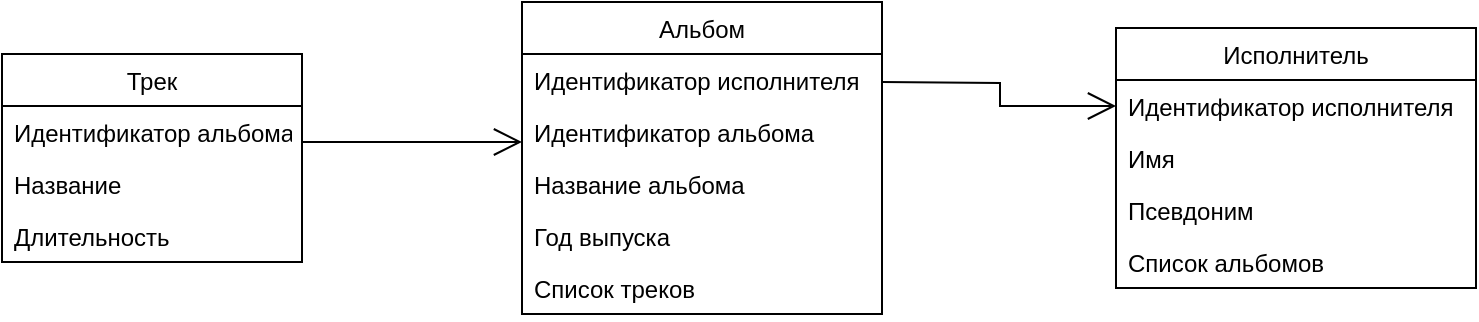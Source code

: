 <mxfile version="15.5.0" type="github">
  <diagram id="Cir8H9TM9YmpbVnYc76L" name="Page-1">
    <mxGraphModel dx="1185" dy="588" grid="1" gridSize="10" guides="1" tooltips="1" connect="1" arrows="1" fold="1" page="1" pageScale="1" pageWidth="827" pageHeight="1169" math="0" shadow="0">
      <root>
        <mxCell id="0" />
        <mxCell id="1" parent="0" />
        <mxCell id="T0phkZlXJ8D7MAq81V30-5" value="Трек" style="swimlane;fontStyle=0;childLayout=stackLayout;horizontal=1;startSize=26;fillColor=none;horizontalStack=0;resizeParent=1;resizeParentMax=0;resizeLast=0;collapsible=1;marginBottom=0;" vertex="1" parent="1">
          <mxGeometry x="90" y="316" width="150" height="104" as="geometry" />
        </mxCell>
        <mxCell id="T0phkZlXJ8D7MAq81V30-6" value="Идентификатор альбома" style="text;strokeColor=none;fillColor=none;align=left;verticalAlign=top;spacingLeft=4;spacingRight=4;overflow=hidden;rotatable=0;points=[[0,0.5],[1,0.5]];portConstraint=eastwest;" vertex="1" parent="T0phkZlXJ8D7MAq81V30-5">
          <mxGeometry y="26" width="150" height="26" as="geometry" />
        </mxCell>
        <mxCell id="T0phkZlXJ8D7MAq81V30-7" value="Название" style="text;strokeColor=none;fillColor=none;align=left;verticalAlign=top;spacingLeft=4;spacingRight=4;overflow=hidden;rotatable=0;points=[[0,0.5],[1,0.5]];portConstraint=eastwest;" vertex="1" parent="T0phkZlXJ8D7MAq81V30-5">
          <mxGeometry y="52" width="150" height="26" as="geometry" />
        </mxCell>
        <mxCell id="T0phkZlXJ8D7MAq81V30-8" value="Длительность" style="text;strokeColor=none;fillColor=none;align=left;verticalAlign=top;spacingLeft=4;spacingRight=4;overflow=hidden;rotatable=0;points=[[0,0.5],[1,0.5]];portConstraint=eastwest;" vertex="1" parent="T0phkZlXJ8D7MAq81V30-5">
          <mxGeometry y="78" width="150" height="26" as="geometry" />
        </mxCell>
        <mxCell id="T0phkZlXJ8D7MAq81V30-9" value="Альбом" style="swimlane;fontStyle=0;childLayout=stackLayout;horizontal=1;startSize=26;fillColor=none;horizontalStack=0;resizeParent=1;resizeParentMax=0;resizeLast=0;collapsible=1;marginBottom=0;" vertex="1" parent="1">
          <mxGeometry x="350" y="290" width="180" height="156" as="geometry" />
        </mxCell>
        <mxCell id="T0phkZlXJ8D7MAq81V30-10" value="Идентификатор исполнителя" style="text;strokeColor=none;fillColor=none;align=left;verticalAlign=top;spacingLeft=4;spacingRight=4;overflow=hidden;rotatable=0;points=[[0,0.5],[1,0.5]];portConstraint=eastwest;" vertex="1" parent="T0phkZlXJ8D7MAq81V30-9">
          <mxGeometry y="26" width="180" height="26" as="geometry" />
        </mxCell>
        <mxCell id="T0phkZlXJ8D7MAq81V30-11" value="Идентификатор альбома" style="text;strokeColor=none;fillColor=none;align=left;verticalAlign=top;spacingLeft=4;spacingRight=4;overflow=hidden;rotatable=0;points=[[0,0.5],[1,0.5]];portConstraint=eastwest;" vertex="1" parent="T0phkZlXJ8D7MAq81V30-9">
          <mxGeometry y="52" width="180" height="26" as="geometry" />
        </mxCell>
        <mxCell id="T0phkZlXJ8D7MAq81V30-12" value="Название альбома" style="text;strokeColor=none;fillColor=none;align=left;verticalAlign=top;spacingLeft=4;spacingRight=4;overflow=hidden;rotatable=0;points=[[0,0.5],[1,0.5]];portConstraint=eastwest;" vertex="1" parent="T0phkZlXJ8D7MAq81V30-9">
          <mxGeometry y="78" width="180" height="26" as="geometry" />
        </mxCell>
        <mxCell id="T0phkZlXJ8D7MAq81V30-18" value="Год выпуска" style="text;strokeColor=none;fillColor=none;align=left;verticalAlign=top;spacingLeft=4;spacingRight=4;overflow=hidden;rotatable=0;points=[[0,0.5],[1,0.5]];portConstraint=eastwest;" vertex="1" parent="T0phkZlXJ8D7MAq81V30-9">
          <mxGeometry y="104" width="180" height="26" as="geometry" />
        </mxCell>
        <mxCell id="T0phkZlXJ8D7MAq81V30-19" value="Список треков" style="text;strokeColor=none;fillColor=none;align=left;verticalAlign=top;spacingLeft=4;spacingRight=4;overflow=hidden;rotatable=0;points=[[0,0.5],[1,0.5]];portConstraint=eastwest;" vertex="1" parent="T0phkZlXJ8D7MAq81V30-9">
          <mxGeometry y="130" width="180" height="26" as="geometry" />
        </mxCell>
        <mxCell id="T0phkZlXJ8D7MAq81V30-13" value="Исполнитель" style="swimlane;fontStyle=0;childLayout=stackLayout;horizontal=1;startSize=26;fillColor=none;horizontalStack=0;resizeParent=1;resizeParentMax=0;resizeLast=0;collapsible=1;marginBottom=0;" vertex="1" parent="1">
          <mxGeometry x="647" y="303" width="180" height="130" as="geometry" />
        </mxCell>
        <mxCell id="T0phkZlXJ8D7MAq81V30-14" value="Идентификатор исполнителя" style="text;strokeColor=none;fillColor=none;align=left;verticalAlign=top;spacingLeft=4;spacingRight=4;overflow=hidden;rotatable=0;points=[[0,0.5],[1,0.5]];portConstraint=eastwest;" vertex="1" parent="T0phkZlXJ8D7MAq81V30-13">
          <mxGeometry y="26" width="180" height="26" as="geometry" />
        </mxCell>
        <mxCell id="T0phkZlXJ8D7MAq81V30-15" value="Имя" style="text;strokeColor=none;fillColor=none;align=left;verticalAlign=top;spacingLeft=4;spacingRight=4;overflow=hidden;rotatable=0;points=[[0,0.5],[1,0.5]];portConstraint=eastwest;" vertex="1" parent="T0phkZlXJ8D7MAq81V30-13">
          <mxGeometry y="52" width="180" height="26" as="geometry" />
        </mxCell>
        <mxCell id="T0phkZlXJ8D7MAq81V30-16" value="Псевдоним" style="text;strokeColor=none;fillColor=none;align=left;verticalAlign=top;spacingLeft=4;spacingRight=4;overflow=hidden;rotatable=0;points=[[0,0.5],[1,0.5]];portConstraint=eastwest;" vertex="1" parent="T0phkZlXJ8D7MAq81V30-13">
          <mxGeometry y="78" width="180" height="26" as="geometry" />
        </mxCell>
        <mxCell id="T0phkZlXJ8D7MAq81V30-17" value="Список альбомов" style="text;strokeColor=none;fillColor=none;align=left;verticalAlign=top;spacingLeft=4;spacingRight=4;overflow=hidden;rotatable=0;points=[[0,0.5],[1,0.5]];portConstraint=eastwest;" vertex="1" parent="T0phkZlXJ8D7MAq81V30-13">
          <mxGeometry y="104" width="180" height="26" as="geometry" />
        </mxCell>
        <mxCell id="T0phkZlXJ8D7MAq81V30-23" value="" style="endArrow=open;endFill=1;endSize=12;html=1;rounded=0;edgeStyle=orthogonalEdgeStyle;" edge="1" parent="1">
          <mxGeometry width="160" relative="1" as="geometry">
            <mxPoint x="240" y="360" as="sourcePoint" />
            <mxPoint x="350" y="360" as="targetPoint" />
          </mxGeometry>
        </mxCell>
        <mxCell id="T0phkZlXJ8D7MAq81V30-24" value="" style="endArrow=open;endFill=1;endSize=12;html=1;rounded=0;edgeStyle=orthogonalEdgeStyle;entryX=0;entryY=0.5;entryDx=0;entryDy=0;" edge="1" parent="1" target="T0phkZlXJ8D7MAq81V30-14">
          <mxGeometry width="160" relative="1" as="geometry">
            <mxPoint x="530" y="330" as="sourcePoint" />
            <mxPoint x="690" y="330" as="targetPoint" />
          </mxGeometry>
        </mxCell>
      </root>
    </mxGraphModel>
  </diagram>
</mxfile>
